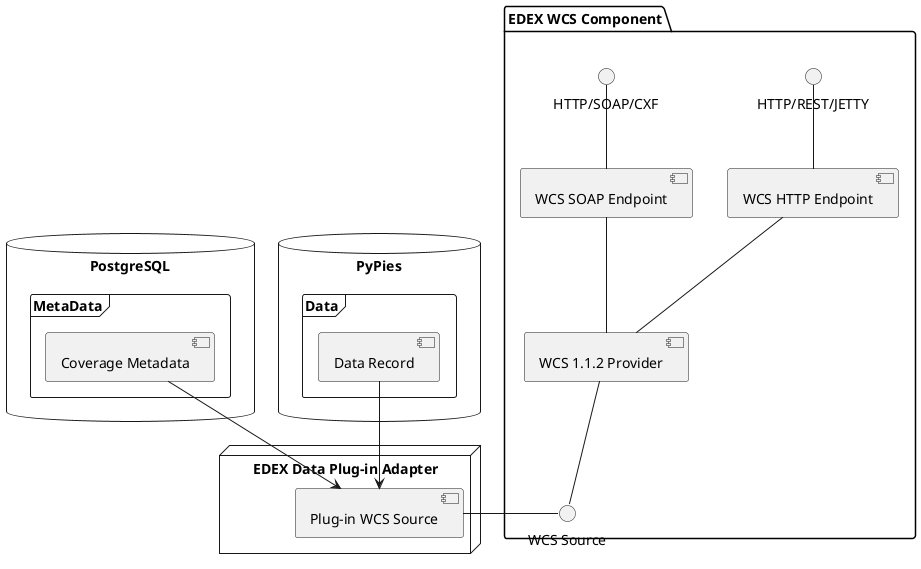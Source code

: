 @startuml

package "EDEX WCS Component" {
  [WCS HTTP Endpoint] as wcshttp
  [WCS SOAP Endpoint] as wcssoap
  () "HTTP/REST/JETTY" -- wcshttp
  () "HTTP/SOAP/CXF" -- wcssoap

  [WCS 1.1.2 Provider] as wcs112
  
  () "WCS Source" as isrc
}

node "EDEX Data Plug-in Adapter" {
  [Plug-in WCS Source] as psrc
} 

database "PostgreSQL" {
  frame "MetaData" {
    [Coverage Metadata] as layer
  }
}


database "PyPies" {
  frame "Data" {
    [Data Record] as record
  }
}


wcshttp -- wcs112
wcssoap -- wcs112

wcs112 -- isrc

isrc -left- psrc

psrc <-up- record
psrc <-up- layer

@enduml
